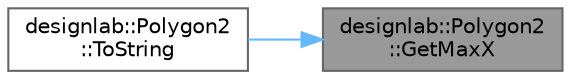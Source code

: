 digraph "designlab::Polygon2::GetMaxX"
{
 // LATEX_PDF_SIZE
  bgcolor="transparent";
  edge [fontname=Helvetica,fontsize=10,labelfontname=Helvetica,labelfontsize=10];
  node [fontname=Helvetica,fontsize=10,shape=box,height=0.2,width=0.4];
  rankdir="RL";
  Node1 [id="Node000001",label="designlab::Polygon2\l::GetMaxX",height=0.2,width=0.4,color="gray40", fillcolor="grey60", style="filled", fontcolor="black",tooltip="頂点の中で最大のx座標を返す関数"];
  Node1 -> Node2 [id="edge1_Node000001_Node000002",dir="back",color="steelblue1",style="solid",tooltip=" "];
  Node2 [id="Node000002",label="designlab::Polygon2\l::ToString",height=0.2,width=0.4,color="grey40", fillcolor="white", style="filled",URL="$structdesignlab_1_1_polygon2.html#a310bb9599a9ef2b23581bafa7ede4327",tooltip="多角形のデータを文字列で出力する"];
}

